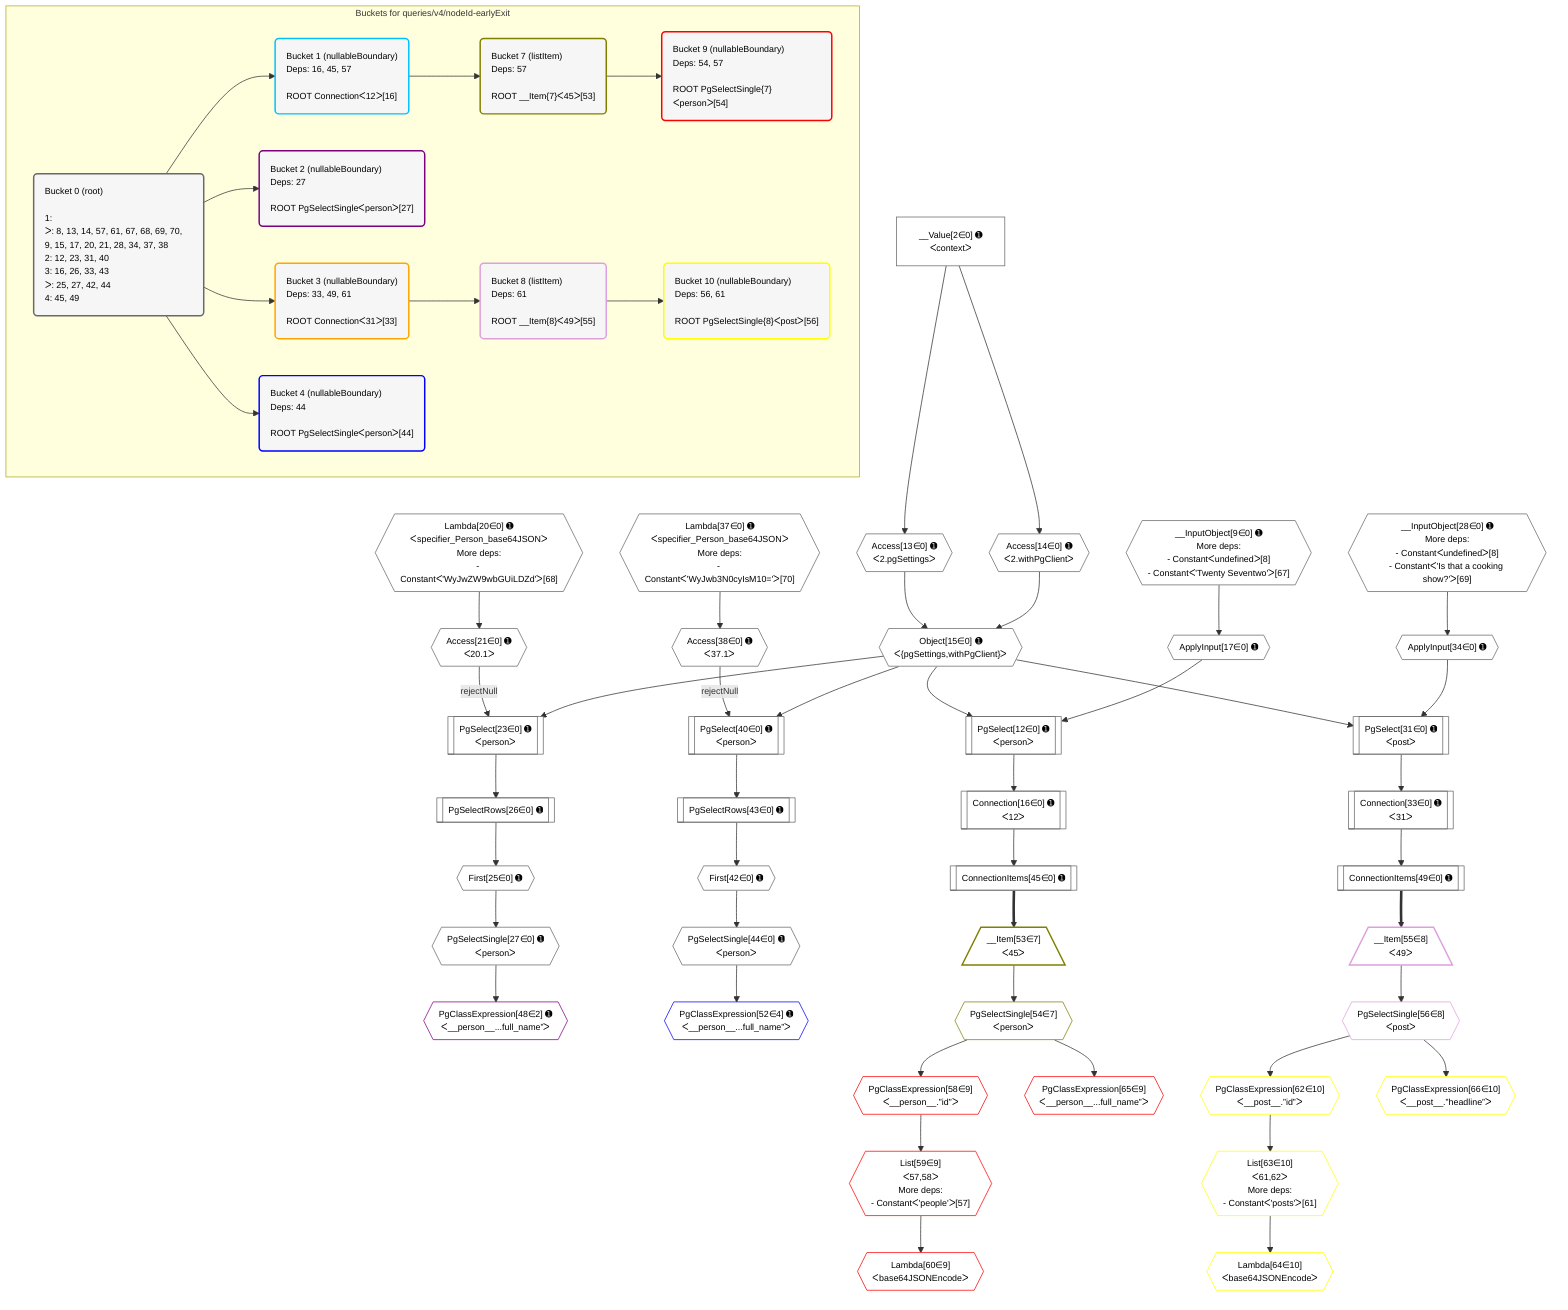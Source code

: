 %%{init: {'themeVariables': { 'fontSize': '12px'}}}%%
graph TD
    classDef path fill:#eee,stroke:#000,color:#000
    classDef plan fill:#fff,stroke-width:1px,color:#000
    classDef itemplan fill:#fff,stroke-width:2px,color:#000
    classDef unbatchedplan fill:#dff,stroke-width:1px,color:#000
    classDef sideeffectplan fill:#fcc,stroke-width:2px,color:#000
    classDef bucket fill:#f6f6f6,color:#000,stroke-width:2px,text-align:left

    subgraph "Buckets for queries/v4/nodeId-earlyExit"
    Bucket0("Bucket 0 (root)<br /><br />1: <br />ᐳ: 8, 13, 14, 57, 61, 67, 68, 69, 70, 9, 15, 17, 20, 21, 28, 34, 37, 38<br />2: 12, 23, 31, 40<br />3: 16, 26, 33, 43<br />ᐳ: 25, 27, 42, 44<br />4: 45, 49"):::bucket
    Bucket1("Bucket 1 (nullableBoundary)<br />Deps: 16, 45, 57<br /><br />ROOT Connectionᐸ12ᐳ[16]"):::bucket
    Bucket2("Bucket 2 (nullableBoundary)<br />Deps: 27<br /><br />ROOT PgSelectSingleᐸpersonᐳ[27]"):::bucket
    Bucket3("Bucket 3 (nullableBoundary)<br />Deps: 33, 49, 61<br /><br />ROOT Connectionᐸ31ᐳ[33]"):::bucket
    Bucket4("Bucket 4 (nullableBoundary)<br />Deps: 44<br /><br />ROOT PgSelectSingleᐸpersonᐳ[44]"):::bucket
    Bucket7("Bucket 7 (listItem)<br />Deps: 57<br /><br />ROOT __Item{7}ᐸ45ᐳ[53]"):::bucket
    Bucket8("Bucket 8 (listItem)<br />Deps: 61<br /><br />ROOT __Item{8}ᐸ49ᐳ[55]"):::bucket
    Bucket9("Bucket 9 (nullableBoundary)<br />Deps: 54, 57<br /><br />ROOT PgSelectSingle{7}ᐸpersonᐳ[54]"):::bucket
    Bucket10("Bucket 10 (nullableBoundary)<br />Deps: 56, 61<br /><br />ROOT PgSelectSingle{8}ᐸpostᐳ[56]"):::bucket
    end
    Bucket0 --> Bucket1 & Bucket2 & Bucket3 & Bucket4
    Bucket1 --> Bucket7
    Bucket3 --> Bucket8
    Bucket7 --> Bucket9
    Bucket8 --> Bucket10

    %% plan dependencies
    __InputObject9{{"__InputObject[9∈0] ➊<br />More deps:<br />- Constantᐸundefinedᐳ[8]<br />- Constantᐸ'Twenty Seventwo'ᐳ[67]"}}:::plan
    PgSelect12[["PgSelect[12∈0] ➊<br />ᐸpersonᐳ"]]:::plan
    Object15{{"Object[15∈0] ➊<br />ᐸ{pgSettings,withPgClient}ᐳ"}}:::plan
    ApplyInput17{{"ApplyInput[17∈0] ➊"}}:::plan
    Object15 & ApplyInput17 --> PgSelect12
    Access13{{"Access[13∈0] ➊<br />ᐸ2.pgSettingsᐳ"}}:::plan
    Access14{{"Access[14∈0] ➊<br />ᐸ2.withPgClientᐳ"}}:::plan
    Access13 & Access14 --> Object15
    PgSelect23[["PgSelect[23∈0] ➊<br />ᐸpersonᐳ"]]:::plan
    Access21{{"Access[21∈0] ➊<br />ᐸ20.1ᐳ"}}:::plan
    Access21 -->|rejectNull| PgSelect23
    Object15 --> PgSelect23
    __InputObject28{{"__InputObject[28∈0] ➊<br />More deps:<br />- Constantᐸundefinedᐳ[8]<br />- Constantᐸ'Is that a cooking show?'ᐳ[69]"}}:::plan
    PgSelect31[["PgSelect[31∈0] ➊<br />ᐸpostᐳ"]]:::plan
    ApplyInput34{{"ApplyInput[34∈0] ➊"}}:::plan
    Object15 & ApplyInput34 --> PgSelect31
    PgSelect40[["PgSelect[40∈0] ➊<br />ᐸpersonᐳ"]]:::plan
    Access38{{"Access[38∈0] ➊<br />ᐸ37.1ᐳ"}}:::plan
    Access38 -->|rejectNull| PgSelect40
    Object15 --> PgSelect40
    __Value2["__Value[2∈0] ➊<br />ᐸcontextᐳ"]:::plan
    __Value2 --> Access13
    __Value2 --> Access14
    Connection16[["Connection[16∈0] ➊<br />ᐸ12ᐳ"]]:::plan
    PgSelect12 --> Connection16
    __InputObject9 --> ApplyInput17
    Lambda20{{"Lambda[20∈0] ➊<br />ᐸspecifier_Person_base64JSONᐳ<br />More deps:<br />- Constantᐸ'WyJwZW9wbGUiLDZd'ᐳ[68]"}}:::plan
    Lambda20 --> Access21
    First25{{"First[25∈0] ➊"}}:::plan
    PgSelectRows26[["PgSelectRows[26∈0] ➊"]]:::plan
    PgSelectRows26 --> First25
    PgSelect23 --> PgSelectRows26
    PgSelectSingle27{{"PgSelectSingle[27∈0] ➊<br />ᐸpersonᐳ"}}:::plan
    First25 --> PgSelectSingle27
    Connection33[["Connection[33∈0] ➊<br />ᐸ31ᐳ"]]:::plan
    PgSelect31 --> Connection33
    __InputObject28 --> ApplyInput34
    Lambda37{{"Lambda[37∈0] ➊<br />ᐸspecifier_Person_base64JSONᐳ<br />More deps:<br />- Constantᐸ'WyJwb3N0cyIsM10='ᐳ[70]"}}:::plan
    Lambda37 --> Access38
    First42{{"First[42∈0] ➊"}}:::plan
    PgSelectRows43[["PgSelectRows[43∈0] ➊"]]:::plan
    PgSelectRows43 --> First42
    PgSelect40 --> PgSelectRows43
    PgSelectSingle44{{"PgSelectSingle[44∈0] ➊<br />ᐸpersonᐳ"}}:::plan
    First42 --> PgSelectSingle44
    ConnectionItems45[["ConnectionItems[45∈0] ➊"]]:::plan
    Connection16 --> ConnectionItems45
    ConnectionItems49[["ConnectionItems[49∈0] ➊"]]:::plan
    Connection33 --> ConnectionItems49
    PgClassExpression48{{"PgClassExpression[48∈2] ➊<br />ᐸ__person__...full_name”ᐳ"}}:::plan
    PgSelectSingle27 --> PgClassExpression48
    PgClassExpression52{{"PgClassExpression[52∈4] ➊<br />ᐸ__person__...full_name”ᐳ"}}:::plan
    PgSelectSingle44 --> PgClassExpression52
    __Item53[/"__Item[53∈7]<br />ᐸ45ᐳ"\]:::itemplan
    ConnectionItems45 ==> __Item53
    PgSelectSingle54{{"PgSelectSingle[54∈7]<br />ᐸpersonᐳ"}}:::plan
    __Item53 --> PgSelectSingle54
    __Item55[/"__Item[55∈8]<br />ᐸ49ᐳ"\]:::itemplan
    ConnectionItems49 ==> __Item55
    PgSelectSingle56{{"PgSelectSingle[56∈8]<br />ᐸpostᐳ"}}:::plan
    __Item55 --> PgSelectSingle56
    List59{{"List[59∈9]<br />ᐸ57,58ᐳ<br />More deps:<br />- Constantᐸ'people'ᐳ[57]"}}:::plan
    PgClassExpression58{{"PgClassExpression[58∈9]<br />ᐸ__person__.”id”ᐳ"}}:::plan
    PgClassExpression58 --> List59
    PgSelectSingle54 --> PgClassExpression58
    Lambda60{{"Lambda[60∈9]<br />ᐸbase64JSONEncodeᐳ"}}:::plan
    List59 --> Lambda60
    PgClassExpression65{{"PgClassExpression[65∈9]<br />ᐸ__person__...full_name”ᐳ"}}:::plan
    PgSelectSingle54 --> PgClassExpression65
    List63{{"List[63∈10]<br />ᐸ61,62ᐳ<br />More deps:<br />- Constantᐸ'posts'ᐳ[61]"}}:::plan
    PgClassExpression62{{"PgClassExpression[62∈10]<br />ᐸ__post__.”id”ᐳ"}}:::plan
    PgClassExpression62 --> List63
    PgSelectSingle56 --> PgClassExpression62
    Lambda64{{"Lambda[64∈10]<br />ᐸbase64JSONEncodeᐳ"}}:::plan
    List63 --> Lambda64
    PgClassExpression66{{"PgClassExpression[66∈10]<br />ᐸ__post__.”headline”ᐳ"}}:::plan
    PgSelectSingle56 --> PgClassExpression66

    %% define steps
    classDef bucket0 stroke:#696969
    class Bucket0,__Value2,__InputObject9,PgSelect12,Access13,Access14,Object15,Connection16,ApplyInput17,Lambda20,Access21,PgSelect23,First25,PgSelectRows26,PgSelectSingle27,__InputObject28,PgSelect31,Connection33,ApplyInput34,Lambda37,Access38,PgSelect40,First42,PgSelectRows43,PgSelectSingle44,ConnectionItems45,ConnectionItems49 bucket0
    classDef bucket1 stroke:#00bfff
    class Bucket1 bucket1
    classDef bucket2 stroke:#7f007f
    class Bucket2,PgClassExpression48 bucket2
    classDef bucket3 stroke:#ffa500
    class Bucket3 bucket3
    classDef bucket4 stroke:#0000ff
    class Bucket4,PgClassExpression52 bucket4
    classDef bucket7 stroke:#808000
    class Bucket7,__Item53,PgSelectSingle54 bucket7
    classDef bucket8 stroke:#dda0dd
    class Bucket8,__Item55,PgSelectSingle56 bucket8
    classDef bucket9 stroke:#ff0000
    class Bucket9,PgClassExpression58,List59,Lambda60,PgClassExpression65 bucket9
    classDef bucket10 stroke:#ffff00
    class Bucket10,PgClassExpression62,List63,Lambda64,PgClassExpression66 bucket10